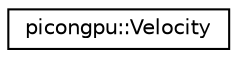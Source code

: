 digraph "Graphical Class Hierarchy"
{
 // LATEX_PDF_SIZE
  edge [fontname="Helvetica",fontsize="10",labelfontname="Helvetica",labelfontsize="10"];
  node [fontname="Helvetica",fontsize="10",shape=record];
  rankdir="LR";
  Node0 [label="picongpu::Velocity",height=0.2,width=0.4,color="black", fillcolor="white", style="filled",URL="$structpicongpu_1_1_velocity.html",tooltip=" "];
}
